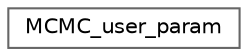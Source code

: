 digraph "Graphical Class Hierarchy"
{
 // LATEX_PDF_SIZE
  bgcolor="transparent";
  edge [fontname=Helvetica,fontsize=10,labelfontname=Helvetica,labelfontsize=10];
  node [fontname=Helvetica,fontsize=10,shape=box,height=0.2,width=0.4];
  rankdir="LR";
  Node0 [id="Node000000",label="MCMC_user_param",height=0.2,width=0.4,color="grey40", fillcolor="white", style="filled",URL="$structMCMC__user__param.html",tooltip=" "];
}
